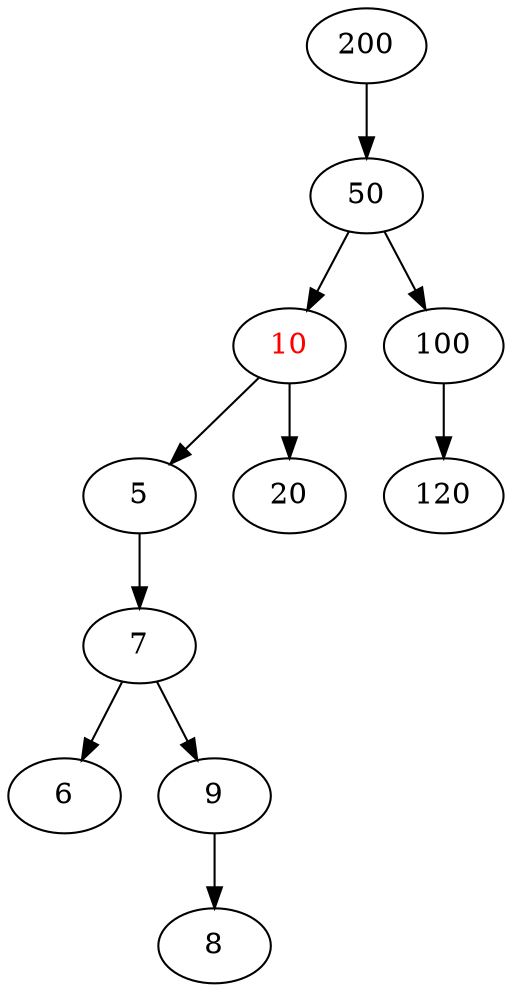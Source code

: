 digraph {
  A[label=50]
  B[label=10,fontcolor=red]
  C[label=5]
  D[label=20]
  F[label=120]

  E[label=100]
  H[label=7]
  J[label=6]
  K[label=9]
  M[label=8]


  X[label=200]
  X->A

  A->B
  A->E
  B->C
  B->D
  E->F
  C->H
  H->J
  H->K
  K->M
}

digraph {
  A[label=50]
  B[label=10,fontcolor=red, style=filled]
  C[label=5]
  D[label=20]
  F[label=120]

  E[label=100]
  H[label=7]
  J[label=6]
  K[label=9, fontcolor= Brown, style=filled]
  M[label=8]

  X[label=200]
  X->A

  A->B
  A->E
  B->C[style=bold, color=green]
  B->D
  E->F
  C->H[style=bold, color=green]
  H->J
  H->K[style=bold, color=green]
  K->M
}

/*
提取左子树最大节点。
相同pattern的问题：给定root、target value，删除target node
*/
digraph {
  X[label=200]
  A[label=50]
  B[label=10]
  F[label=120]
  E[label=100]

  subgraph cluster_level10{
    label="sub tree. root is 5, the node to be removed is 9"
    C[label="5 root", fontcolor=DarkMagenta , style=filled]
    H[label=7]
    J[label=6]
    K[label="9 node to be deleted", fontcolor= Red, style=filled]
    M[label=8]
  }

  D[label=20]
  
  X->A
  A->B
  A->E
  B->C
  B->D
  E->F
  C->H
  H->J
  H->K
  K->M
}
